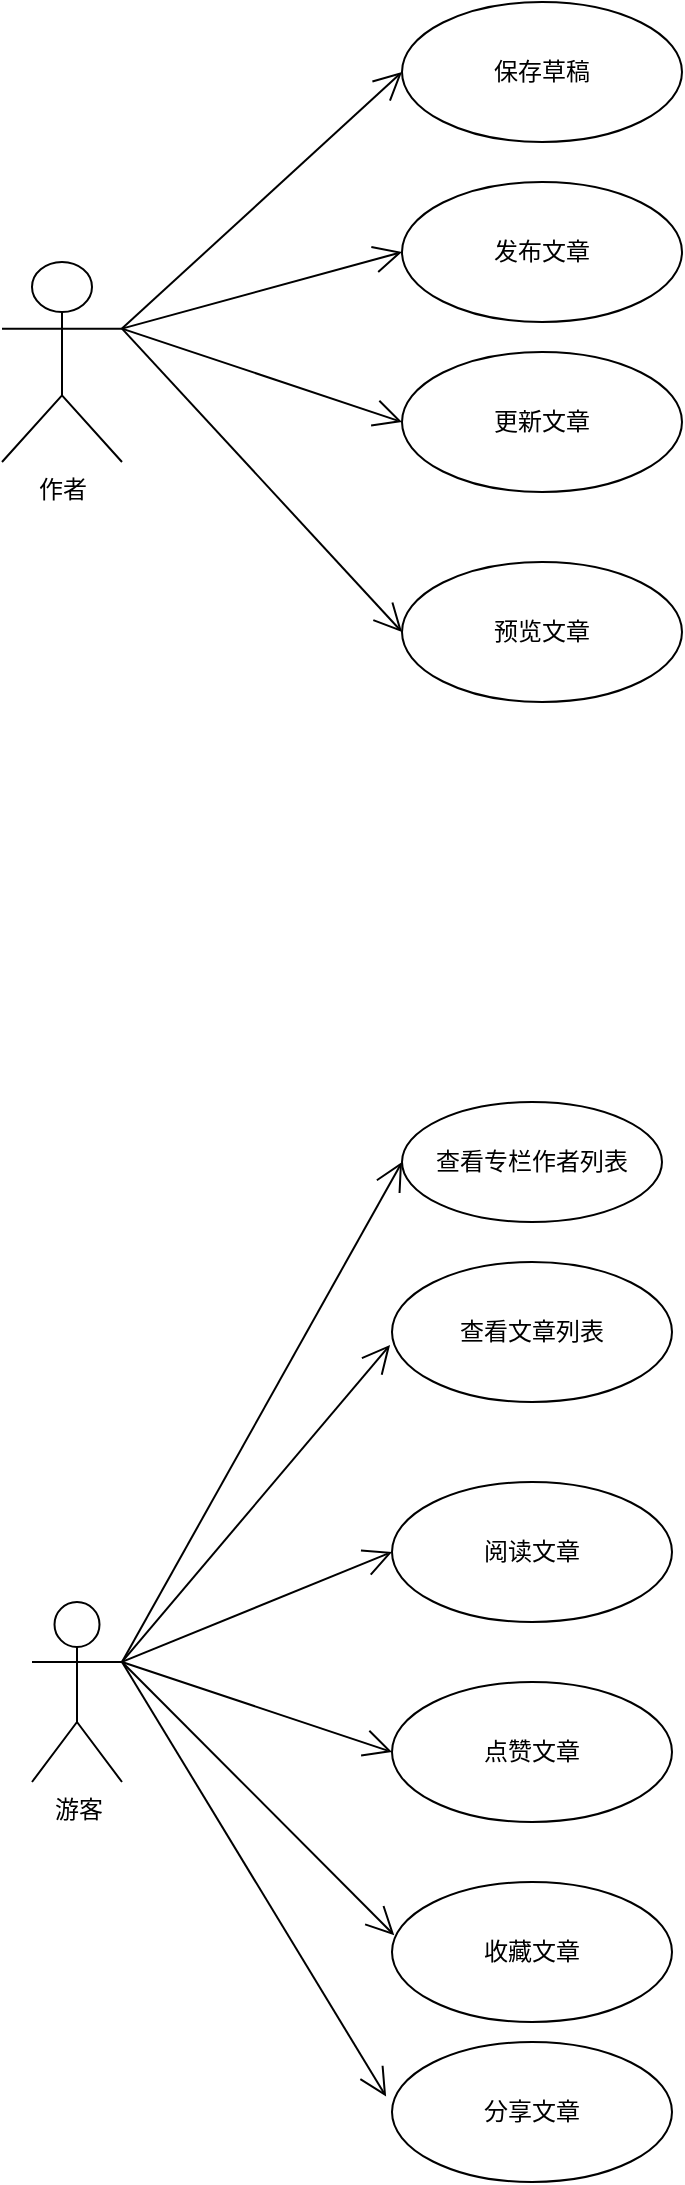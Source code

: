 <mxfile version="13.10.8" type="github">
  <diagram id="eL7ak1rJTYfULiPGaDFt" name="Page-1">
    <mxGraphModel dx="988" dy="582" grid="1" gridSize="10" guides="1" tooltips="1" connect="1" arrows="1" fold="1" page="1" pageScale="1" pageWidth="827" pageHeight="1169" math="0" shadow="0">
      <root>
        <mxCell id="0" />
        <mxCell id="1" parent="0" />
        <mxCell id="7MMugcfljupY9JLlpJIP-1" value="作者" style="shape=umlActor;verticalLabelPosition=bottom;verticalAlign=top;html=1;" parent="1" vertex="1">
          <mxGeometry x="50" y="190" width="60" height="100" as="geometry" />
        </mxCell>
        <mxCell id="ZDJ-HBRPtkBt4qHDMkSX-3" value="" style="endArrow=open;endFill=1;endSize=12;html=1;entryX=0;entryY=0.5;entryDx=0;entryDy=0;exitX=1;exitY=0.333;exitDx=0;exitDy=0;exitPerimeter=0;" edge="1" parent="1" source="7MMugcfljupY9JLlpJIP-1" target="ZDJ-HBRPtkBt4qHDMkSX-4">
          <mxGeometry width="160" relative="1" as="geometry">
            <mxPoint x="110" y="260" as="sourcePoint" />
            <mxPoint x="260" y="210" as="targetPoint" />
          </mxGeometry>
        </mxCell>
        <mxCell id="ZDJ-HBRPtkBt4qHDMkSX-4" value="发布文章" style="ellipse;whiteSpace=wrap;html=1;" vertex="1" parent="1">
          <mxGeometry x="250" y="150" width="140" height="70" as="geometry" />
        </mxCell>
        <mxCell id="ZDJ-HBRPtkBt4qHDMkSX-5" value="更新文章" style="ellipse;whiteSpace=wrap;html=1;" vertex="1" parent="1">
          <mxGeometry x="250" y="235" width="140" height="70" as="geometry" />
        </mxCell>
        <mxCell id="ZDJ-HBRPtkBt4qHDMkSX-8" value="" style="endArrow=open;endFill=1;endSize=12;html=1;entryX=0;entryY=0.5;entryDx=0;entryDy=0;exitX=1;exitY=0.333;exitDx=0;exitDy=0;exitPerimeter=0;" edge="1" parent="1" source="7MMugcfljupY9JLlpJIP-1" target="ZDJ-HBRPtkBt4qHDMkSX-5">
          <mxGeometry width="160" relative="1" as="geometry">
            <mxPoint x="110" y="260" as="sourcePoint" />
            <mxPoint x="410" y="300" as="targetPoint" />
          </mxGeometry>
        </mxCell>
        <mxCell id="ZDJ-HBRPtkBt4qHDMkSX-9" value="保存草稿" style="ellipse;whiteSpace=wrap;html=1;" vertex="1" parent="1">
          <mxGeometry x="250" y="60" width="140" height="70" as="geometry" />
        </mxCell>
        <mxCell id="ZDJ-HBRPtkBt4qHDMkSX-10" value="" style="endArrow=open;endFill=1;endSize=12;html=1;entryX=0;entryY=0.5;entryDx=0;entryDy=0;exitX=1;exitY=0.333;exitDx=0;exitDy=0;exitPerimeter=0;" edge="1" parent="1" source="7MMugcfljupY9JLlpJIP-1" target="ZDJ-HBRPtkBt4qHDMkSX-13">
          <mxGeometry width="160" relative="1" as="geometry">
            <mxPoint x="110" y="260" as="sourcePoint" />
            <mxPoint x="260" y="414.66" as="targetPoint" />
          </mxGeometry>
        </mxCell>
        <mxCell id="ZDJ-HBRPtkBt4qHDMkSX-11" value="" style="endArrow=open;endFill=1;endSize=12;html=1;entryX=0;entryY=0.5;entryDx=0;entryDy=0;exitX=1;exitY=0.333;exitDx=0;exitDy=0;exitPerimeter=0;" edge="1" parent="1" source="7MMugcfljupY9JLlpJIP-1" target="ZDJ-HBRPtkBt4qHDMkSX-9">
          <mxGeometry width="160" relative="1" as="geometry">
            <mxPoint x="110" y="260" as="sourcePoint" />
            <mxPoint x="280" y="180" as="targetPoint" />
          </mxGeometry>
        </mxCell>
        <mxCell id="ZDJ-HBRPtkBt4qHDMkSX-13" value="预览文章" style="ellipse;whiteSpace=wrap;html=1;" vertex="1" parent="1">
          <mxGeometry x="250" y="340" width="140" height="70" as="geometry" />
        </mxCell>
        <mxCell id="ZDJ-HBRPtkBt4qHDMkSX-15" value="游客" style="shape=umlActor;verticalLabelPosition=bottom;verticalAlign=top;html=1;" vertex="1" parent="1">
          <mxGeometry x="65" y="860" width="45" height="90" as="geometry" />
        </mxCell>
        <mxCell id="ZDJ-HBRPtkBt4qHDMkSX-16" value="查看专栏作者列表" style="ellipse;whiteSpace=wrap;html=1;" vertex="1" parent="1">
          <mxGeometry x="250" y="610" width="130" height="60" as="geometry" />
        </mxCell>
        <mxCell id="ZDJ-HBRPtkBt4qHDMkSX-17" value="查看文章列表" style="ellipse;whiteSpace=wrap;html=1;" vertex="1" parent="1">
          <mxGeometry x="245" y="690" width="140" height="70" as="geometry" />
        </mxCell>
        <mxCell id="ZDJ-HBRPtkBt4qHDMkSX-18" value="阅读文章" style="ellipse;whiteSpace=wrap;html=1;" vertex="1" parent="1">
          <mxGeometry x="245" y="800" width="140" height="70" as="geometry" />
        </mxCell>
        <mxCell id="ZDJ-HBRPtkBt4qHDMkSX-19" value="点赞文章" style="ellipse;whiteSpace=wrap;html=1;" vertex="1" parent="1">
          <mxGeometry x="245" y="900" width="140" height="70" as="geometry" />
        </mxCell>
        <mxCell id="ZDJ-HBRPtkBt4qHDMkSX-20" value="收藏文章" style="ellipse;whiteSpace=wrap;html=1;" vertex="1" parent="1">
          <mxGeometry x="245" y="1000" width="140" height="70" as="geometry" />
        </mxCell>
        <mxCell id="ZDJ-HBRPtkBt4qHDMkSX-21" value="分享文章" style="ellipse;whiteSpace=wrap;html=1;" vertex="1" parent="1">
          <mxGeometry x="245" y="1080" width="140" height="70" as="geometry" />
        </mxCell>
        <mxCell id="ZDJ-HBRPtkBt4qHDMkSX-23" value="" style="endArrow=open;endFill=1;endSize=12;html=1;exitX=1;exitY=0.333;exitDx=0;exitDy=0;exitPerimeter=0;entryX=-0.007;entryY=0.592;entryDx=0;entryDy=0;entryPerimeter=0;" edge="1" parent="1" source="ZDJ-HBRPtkBt4qHDMkSX-15" target="ZDJ-HBRPtkBt4qHDMkSX-17">
          <mxGeometry width="160" relative="1" as="geometry">
            <mxPoint x="230" y="930" as="sourcePoint" />
            <mxPoint x="390" y="930" as="targetPoint" />
          </mxGeometry>
        </mxCell>
        <mxCell id="ZDJ-HBRPtkBt4qHDMkSX-24" value="" style="endArrow=open;endFill=1;endSize=12;html=1;exitX=1;exitY=0.333;exitDx=0;exitDy=0;exitPerimeter=0;entryX=0;entryY=0.5;entryDx=0;entryDy=0;" edge="1" parent="1" source="ZDJ-HBRPtkBt4qHDMkSX-15" target="ZDJ-HBRPtkBt4qHDMkSX-18">
          <mxGeometry width="160" relative="1" as="geometry">
            <mxPoint x="230" y="930" as="sourcePoint" />
            <mxPoint x="390" y="930" as="targetPoint" />
          </mxGeometry>
        </mxCell>
        <mxCell id="ZDJ-HBRPtkBt4qHDMkSX-25" value="" style="endArrow=open;endFill=1;endSize=12;html=1;entryX=0;entryY=0.5;entryDx=0;entryDy=0;" edge="1" parent="1" target="ZDJ-HBRPtkBt4qHDMkSX-19">
          <mxGeometry width="160" relative="1" as="geometry">
            <mxPoint x="110" y="890" as="sourcePoint" />
            <mxPoint x="390" y="930" as="targetPoint" />
          </mxGeometry>
        </mxCell>
        <mxCell id="ZDJ-HBRPtkBt4qHDMkSX-26" value="" style="endArrow=open;endFill=1;endSize=12;html=1;exitX=1;exitY=0.333;exitDx=0;exitDy=0;exitPerimeter=0;entryX=0.008;entryY=0.38;entryDx=0;entryDy=0;entryPerimeter=0;" edge="1" parent="1" source="ZDJ-HBRPtkBt4qHDMkSX-15" target="ZDJ-HBRPtkBt4qHDMkSX-20">
          <mxGeometry width="160" relative="1" as="geometry">
            <mxPoint x="230" y="930" as="sourcePoint" />
            <mxPoint x="390" y="930" as="targetPoint" />
          </mxGeometry>
        </mxCell>
        <mxCell id="ZDJ-HBRPtkBt4qHDMkSX-27" value="" style="endArrow=open;endFill=1;endSize=12;html=1;exitX=1;exitY=0.333;exitDx=0;exitDy=0;exitPerimeter=0;entryX=-0.021;entryY=0.39;entryDx=0;entryDy=0;entryPerimeter=0;" edge="1" parent="1" source="ZDJ-HBRPtkBt4qHDMkSX-15" target="ZDJ-HBRPtkBt4qHDMkSX-21">
          <mxGeometry width="160" relative="1" as="geometry">
            <mxPoint x="230" y="930" as="sourcePoint" />
            <mxPoint x="390" y="930" as="targetPoint" />
          </mxGeometry>
        </mxCell>
        <mxCell id="ZDJ-HBRPtkBt4qHDMkSX-28" value="" style="endArrow=open;endFill=1;endSize=12;html=1;exitX=1;exitY=0.333;exitDx=0;exitDy=0;exitPerimeter=0;entryX=0;entryY=0.5;entryDx=0;entryDy=0;" edge="1" parent="1" source="ZDJ-HBRPtkBt4qHDMkSX-15" target="ZDJ-HBRPtkBt4qHDMkSX-16">
          <mxGeometry width="160" relative="1" as="geometry">
            <mxPoint x="230" y="850" as="sourcePoint" />
            <mxPoint x="390" y="850" as="targetPoint" />
          </mxGeometry>
        </mxCell>
      </root>
    </mxGraphModel>
  </diagram>
</mxfile>
